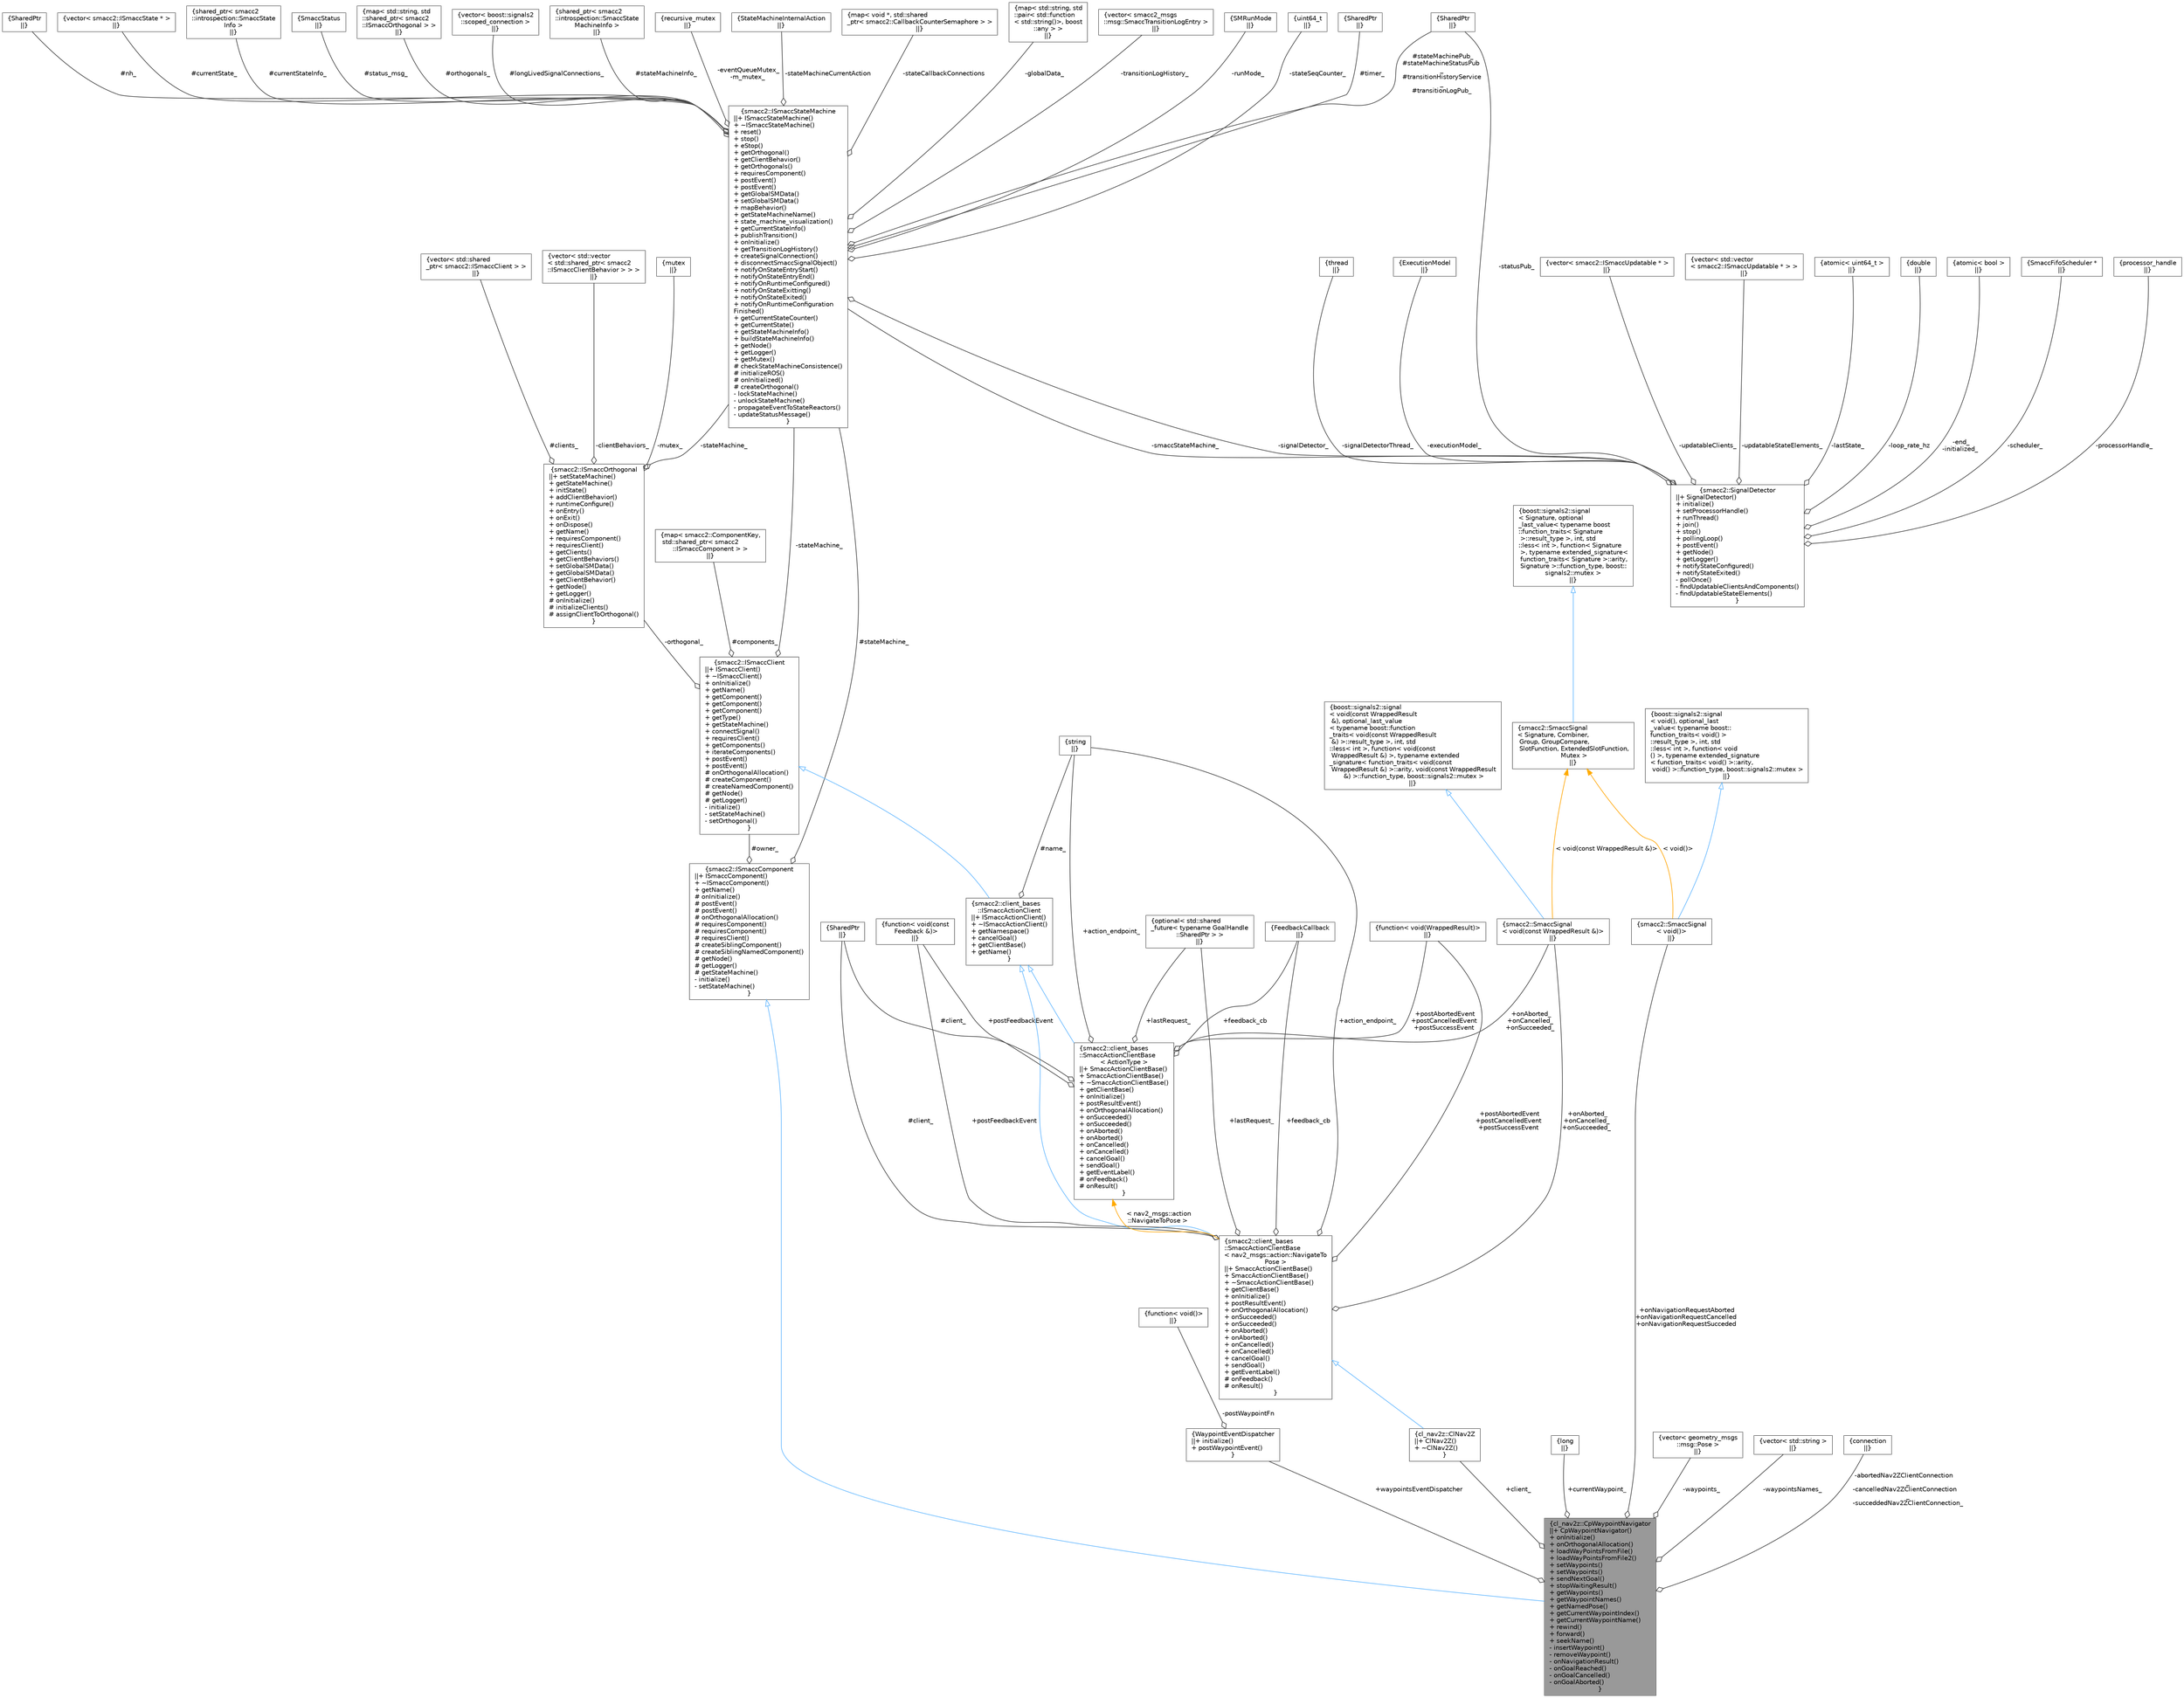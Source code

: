 digraph "cl_nav2z::CpWaypointNavigator"
{
 // LATEX_PDF_SIZE
  bgcolor="transparent";
  edge [fontname=Helvetica,fontsize=10,labelfontname=Helvetica,labelfontsize=10];
  node [fontname=Helvetica,fontsize=10,shape=box,height=0.2,width=0.4];
  Node1 [label="{cl_nav2z::CpWaypointNavigator\n||+ CpWaypointNavigator()\l+ onInitialize()\l+ onOrthogonalAllocation()\l+ loadWayPointsFromFile()\l+ loadWayPointsFromFile2()\l+ setWaypoints()\l+ setWaypoints()\l+ sendNextGoal()\l+ stopWaitingResult()\l+ getWaypoints()\l+ getWaypointNames()\l+ getNamedPose()\l+ getCurrentWaypointIndex()\l+ getCurrentWaypointName()\l+ rewind()\l+ forward()\l+ seekName()\l- insertWaypoint()\l- removeWaypoint()\l- onNavigationResult()\l- onGoalReached()\l- onGoalCancelled()\l- onGoalAborted()\l}",height=0.2,width=0.4,color="gray40", fillcolor="grey60", style="filled", fontcolor="black",tooltip=" "];
  Node2 -> Node1 [dir="back",color="steelblue1",style="solid",arrowtail="onormal"];
  Node2 [label="{smacc2::ISmaccComponent\n||+ ISmaccComponent()\l+ ~ISmaccComponent()\l+ getName()\l# onInitialize()\l# postEvent()\l# postEvent()\l# onOrthogonalAllocation()\l# requiresComponent()\l# requiresComponent()\l# requiresClient()\l# createSiblingComponent()\l# createSiblingNamedComponent()\l# getNode()\l# getLogger()\l# getStateMachine()\l- initialize()\l- setStateMachine()\l}",height=0.2,width=0.4,color="gray40", fillcolor="white", style="filled",URL="$classsmacc2_1_1ISmaccComponent.html",tooltip=" "];
  Node3 -> Node2 [color="grey25",style="solid",label=" #stateMachine_" ,arrowhead="odiamond"];
  Node3 [label="{smacc2::ISmaccStateMachine\n||+ ISmaccStateMachine()\l+ ~ISmaccStateMachine()\l+ reset()\l+ stop()\l+ eStop()\l+ getOrthogonal()\l+ getClientBehavior()\l+ getOrthogonals()\l+ requiresComponent()\l+ postEvent()\l+ postEvent()\l+ getGlobalSMData()\l+ setGlobalSMData()\l+ mapBehavior()\l+ getStateMachineName()\l+ state_machine_visualization()\l+ getCurrentStateInfo()\l+ publishTransition()\l+ onInitialize()\l+ getTransitionLogHistory()\l+ createSignalConnection()\l+ disconnectSmaccSignalObject()\l+ notifyOnStateEntryStart()\l+ notifyOnStateEntryEnd()\l+ notifyOnRuntimeConfigured()\l+ notifyOnStateExitting()\l+ notifyOnStateExited()\l+ notifyOnRuntimeConfiguration\lFinished()\l+ getCurrentStateCounter()\l+ getCurrentState()\l+ getStateMachineInfo()\l+ buildStateMachineInfo()\l+ getNode()\l+ getLogger()\l+ getMutex()\l# checkStateMachineConsistence()\l# initializeROS()\l# onInitialized()\l# createOrthogonal()\l- lockStateMachine()\l- unlockStateMachine()\l- propagateEventToStateReactors()\l- updateStatusMessage()\l}",height=0.2,width=0.4,color="gray40", fillcolor="white", style="filled",URL="$classsmacc2_1_1ISmaccStateMachine.html",tooltip=" "];
  Node4 -> Node3 [color="grey25",style="solid",label=" #nh_" ,arrowhead="odiamond"];
  Node4 [label="{SharedPtr\n||}",height=0.2,width=0.4,color="gray40", fillcolor="white", style="filled",tooltip=" "];
  Node5 -> Node3 [color="grey25",style="solid",label=" #timer_" ,arrowhead="odiamond"];
  Node5 [label="{SharedPtr\n||}",height=0.2,width=0.4,color="gray40", fillcolor="white", style="filled",tooltip=" "];
  Node6 -> Node3 [color="grey25",style="solid",label=" #stateMachinePub_\n#stateMachineStatusPub\l_\n#transitionHistoryService\l_\n#transitionLogPub_" ,arrowhead="odiamond"];
  Node6 [label="{SharedPtr\n||}",height=0.2,width=0.4,color="gray40", fillcolor="white", style="filled",tooltip=" "];
  Node7 -> Node3 [color="grey25",style="solid",label=" #currentState_" ,arrowhead="odiamond"];
  Node7 [label="{vector\< smacc2::ISmaccState * \>\n||}",height=0.2,width=0.4,color="gray40", fillcolor="white", style="filled",tooltip=" "];
  Node8 -> Node3 [color="grey25",style="solid",label=" #currentStateInfo_" ,arrowhead="odiamond"];
  Node8 [label="{shared_ptr\< smacc2\l::introspection::SmaccState\lInfo \>\n||}",height=0.2,width=0.4,color="gray40", fillcolor="white", style="filled",tooltip=" "];
  Node9 -> Node3 [color="grey25",style="solid",label=" #status_msg_" ,arrowhead="odiamond"];
  Node9 [label="{SmaccStatus\n||}",height=0.2,width=0.4,color="gray40", fillcolor="white", style="filled",tooltip=" "];
  Node10 -> Node3 [color="grey25",style="solid",label=" #orthogonals_" ,arrowhead="odiamond"];
  Node10 [label="{map\< std::string, std\l::shared_ptr\< smacc2\l::ISmaccOrthogonal \> \>\n||}",height=0.2,width=0.4,color="gray40", fillcolor="white", style="filled",tooltip=" "];
  Node11 -> Node3 [color="grey25",style="solid",label=" #longLivedSignalConnections_" ,arrowhead="odiamond"];
  Node11 [label="{vector\< boost::signals2\l::scoped_connection \>\n||}",height=0.2,width=0.4,color="gray40", fillcolor="white", style="filled",tooltip=" "];
  Node12 -> Node3 [color="grey25",style="solid",label=" #stateMachineInfo_" ,arrowhead="odiamond"];
  Node12 [label="{shared_ptr\< smacc2\l::introspection::SmaccState\lMachineInfo \>\n||}",height=0.2,width=0.4,color="gray40", fillcolor="white", style="filled",tooltip=" "];
  Node13 -> Node3 [color="grey25",style="solid",label=" -eventQueueMutex_\n-m_mutex_" ,arrowhead="odiamond"];
  Node13 [label="{recursive_mutex\n||}",height=0.2,width=0.4,color="gray40", fillcolor="white", style="filled",tooltip=" "];
  Node14 -> Node3 [color="grey25",style="solid",label=" -stateMachineCurrentAction" ,arrowhead="odiamond"];
  Node14 [label="{StateMachineInternalAction\n||}",height=0.2,width=0.4,color="gray40", fillcolor="white", style="filled",tooltip=" "];
  Node15 -> Node3 [color="grey25",style="solid",label=" -stateCallbackConnections" ,arrowhead="odiamond"];
  Node15 [label="{map\< void *, std::shared\l_ptr\< smacc2::CallbackCounterSemaphore \> \>\n||}",height=0.2,width=0.4,color="gray40", fillcolor="white", style="filled",tooltip=" "];
  Node16 -> Node3 [color="grey25",style="solid",label=" -globalData_" ,arrowhead="odiamond"];
  Node16 [label="{map\< std::string, std\l::pair\< std::function\l\< std::string()\>, boost\l::any \> \>\n||}",height=0.2,width=0.4,color="gray40", fillcolor="white", style="filled",tooltip=" "];
  Node17 -> Node3 [color="grey25",style="solid",label=" -transitionLogHistory_" ,arrowhead="odiamond"];
  Node17 [label="{vector\< smacc2_msgs\l::msg::SmaccTransitionLogEntry \>\n||}",height=0.2,width=0.4,color="gray40", fillcolor="white", style="filled",tooltip=" "];
  Node18 -> Node3 [color="grey25",style="solid",label=" -runMode_" ,arrowhead="odiamond"];
  Node18 [label="{SMRunMode\n||}",height=0.2,width=0.4,color="gray40", fillcolor="white", style="filled",tooltip=" "];
  Node19 -> Node3 [color="grey25",style="solid",label=" -signalDetector_" ,arrowhead="odiamond"];
  Node19 [label="{smacc2::SignalDetector\n||+ SignalDetector()\l+ initialize()\l+ setProcessorHandle()\l+ runThread()\l+ join()\l+ stop()\l+ pollingLoop()\l+ postEvent()\l+ getNode()\l+ getLogger()\l+ notifyStateConfigured()\l+ notifyStateExited()\l- pollOnce()\l- findUpdatableClientsAndComponents()\l- findUpdatableStateElements()\l}",height=0.2,width=0.4,color="gray40", fillcolor="white", style="filled",URL="$classsmacc2_1_1SignalDetector.html",tooltip=" "];
  Node3 -> Node19 [color="grey25",style="solid",label=" -smaccStateMachine_" ,arrowhead="odiamond"];
  Node20 -> Node19 [color="grey25",style="solid",label=" -updatableClients_" ,arrowhead="odiamond"];
  Node20 [label="{vector\< smacc2::ISmaccUpdatable * \>\n||}",height=0.2,width=0.4,color="gray40", fillcolor="white", style="filled",tooltip=" "];
  Node21 -> Node19 [color="grey25",style="solid",label=" -updatableStateElements_" ,arrowhead="odiamond"];
  Node21 [label="{vector\< std::vector\l\< smacc2::ISmaccUpdatable * \> \>\n||}",height=0.2,width=0.4,color="gray40", fillcolor="white", style="filled",tooltip=" "];
  Node22 -> Node19 [color="grey25",style="solid",label=" -lastState_" ,arrowhead="odiamond"];
  Node22 [label="{atomic\< uint64_t \>\n||}",height=0.2,width=0.4,color="gray40", fillcolor="white", style="filled",tooltip=" "];
  Node23 -> Node19 [color="grey25",style="solid",label=" -loop_rate_hz" ,arrowhead="odiamond"];
  Node23 [label="{double\n||}",height=0.2,width=0.4,color="gray40", fillcolor="white", style="filled",tooltip=" "];
  Node24 -> Node19 [color="grey25",style="solid",label=" -end_\n-initialized_" ,arrowhead="odiamond"];
  Node24 [label="{atomic\< bool \>\n||}",height=0.2,width=0.4,color="gray40", fillcolor="white", style="filled",tooltip=" "];
  Node6 -> Node19 [color="grey25",style="solid",label=" -statusPub_" ,arrowhead="odiamond"];
  Node25 -> Node19 [color="grey25",style="solid",label=" -scheduler_" ,arrowhead="odiamond"];
  Node25 [label="{SmaccFifoScheduler *\n||}",height=0.2,width=0.4,color="gray40", fillcolor="white", style="filled",tooltip=" "];
  Node26 -> Node19 [color="grey25",style="solid",label=" -processorHandle_" ,arrowhead="odiamond"];
  Node26 [label="{processor_handle\n||}",height=0.2,width=0.4,color="gray40", fillcolor="white", style="filled",tooltip=" "];
  Node27 -> Node19 [color="grey25",style="solid",label=" -signalDetectorThread_" ,arrowhead="odiamond"];
  Node27 [label="{thread\n||}",height=0.2,width=0.4,color="gray40", fillcolor="white", style="filled",tooltip=" "];
  Node28 -> Node19 [color="grey25",style="solid",label=" -executionModel_" ,arrowhead="odiamond"];
  Node28 [label="{ExecutionModel\n||}",height=0.2,width=0.4,color="gray40", fillcolor="white", style="filled",tooltip=" "];
  Node29 -> Node3 [color="grey25",style="solid",label=" -stateSeqCounter_" ,arrowhead="odiamond"];
  Node29 [label="{uint64_t\n||}",height=0.2,width=0.4,color="gray40", fillcolor="white", style="filled",tooltip=" "];
  Node30 -> Node2 [color="grey25",style="solid",label=" #owner_" ,arrowhead="odiamond"];
  Node30 [label="{smacc2::ISmaccClient\n||+ ISmaccClient()\l+ ~ISmaccClient()\l+ onInitialize()\l+ getName()\l+ getComponent()\l+ getComponent()\l+ getComponent()\l+ getType()\l+ getStateMachine()\l+ connectSignal()\l+ requiresClient()\l+ getComponents()\l+ iterateComponents()\l+ postEvent()\l+ postEvent()\l# onOrthogonalAllocation()\l# createComponent()\l# createNamedComponent()\l# getNode()\l# getLogger()\l- initialize()\l- setStateMachine()\l- setOrthogonal()\l}",height=0.2,width=0.4,color="gray40", fillcolor="white", style="filled",URL="$classsmacc2_1_1ISmaccClient.html",tooltip=" "];
  Node31 -> Node30 [color="grey25",style="solid",label=" #components_" ,arrowhead="odiamond"];
  Node31 [label="{map\< smacc2::ComponentKey,\l std::shared_ptr\< smacc2\l::ISmaccComponent \> \>\n||}",height=0.2,width=0.4,color="gray40", fillcolor="white", style="filled",tooltip=" "];
  Node3 -> Node30 [color="grey25",style="solid",label=" -stateMachine_" ,arrowhead="odiamond"];
  Node32 -> Node30 [color="grey25",style="solid",label=" -orthogonal_" ,arrowhead="odiamond"];
  Node32 [label="{smacc2::ISmaccOrthogonal\n||+ setStateMachine()\l+ getStateMachine()\l+ initState()\l+ addClientBehavior()\l+ runtimeConfigure()\l+ onEntry()\l+ onExit()\l+ onDispose()\l+ getName()\l+ requiresComponent()\l+ requiresClient()\l+ getClients()\l+ getClientBehaviors()\l+ setGlobalSMData()\l+ getGlobalSMData()\l+ getClientBehavior()\l+ getNode()\l+ getLogger()\l# onInitialize()\l# initializeClients()\l# assignClientToOrthogonal()\l}",height=0.2,width=0.4,color="gray40", fillcolor="white", style="filled",URL="$classsmacc2_1_1ISmaccOrthogonal.html",tooltip=" "];
  Node33 -> Node32 [color="grey25",style="solid",label=" #clients_" ,arrowhead="odiamond"];
  Node33 [label="{vector\< std::shared\l_ptr\< smacc2::ISmaccClient \> \>\n||}",height=0.2,width=0.4,color="gray40", fillcolor="white", style="filled",tooltip=" "];
  Node3 -> Node32 [color="grey25",style="solid",label=" -stateMachine_" ,arrowhead="odiamond"];
  Node34 -> Node32 [color="grey25",style="solid",label=" -clientBehaviors_" ,arrowhead="odiamond"];
  Node34 [label="{vector\< std::vector\l\< std::shared_ptr\< smacc2\l::ISmaccClientBehavior \> \> \>\n||}",height=0.2,width=0.4,color="gray40", fillcolor="white", style="filled",tooltip=" "];
  Node35 -> Node32 [color="grey25",style="solid",label=" -mutex_" ,arrowhead="odiamond"];
  Node35 [label="{mutex\n||}",height=0.2,width=0.4,color="gray40", fillcolor="white", style="filled",tooltip=" "];
  Node36 -> Node1 [color="grey25",style="solid",label=" +waypointsEventDispatcher" ,arrowhead="odiamond"];
  Node36 [label="{WaypointEventDispatcher\n||+ initialize()\l+ postWaypointEvent()\l}",height=0.2,width=0.4,color="gray40", fillcolor="white", style="filled",URL="$classWaypointEventDispatcher.html",tooltip=" "];
  Node37 -> Node36 [color="grey25",style="solid",label=" -postWaypointFn" ,arrowhead="odiamond"];
  Node37 [label="{function\< void()\>\n||}",height=0.2,width=0.4,color="gray40", fillcolor="white", style="filled",tooltip=" "];
  Node38 -> Node1 [color="grey25",style="solid",label=" +client_" ,arrowhead="odiamond"];
  Node38 [label="{cl_nav2z::ClNav2Z\n||+ ClNav2Z()\l+ ~ClNav2Z()\l}",height=0.2,width=0.4,color="gray40", fillcolor="white", style="filled",URL="$classcl__nav2z_1_1ClNav2Z.html",tooltip=" "];
  Node39 -> Node38 [dir="back",color="steelblue1",style="solid",arrowtail="onormal"];
  Node39 [label="{smacc2::client_bases\l::SmaccActionClientBase\l\< nav2_msgs::action::NavigateTo\lPose \>\n||+ SmaccActionClientBase()\l+ SmaccActionClientBase()\l+ ~SmaccActionClientBase()\l+ getClientBase()\l+ onInitialize()\l+ postResultEvent()\l+ onOrthogonalAllocation()\l+ onSucceeded()\l+ onSucceeded()\l+ onAborted()\l+ onAborted()\l+ onCancelled()\l+ onCancelled()\l+ cancelGoal()\l+ sendGoal()\l+ getEventLabel()\l# onFeedback()\l# onResult()\l}",height=0.2,width=0.4,color="gray40", fillcolor="white", style="filled",URL="$classsmacc2_1_1client__bases_1_1SmaccActionClientBase.html",tooltip=" "];
  Node40 -> Node39 [dir="back",color="steelblue1",style="solid",arrowtail="onormal"];
  Node40 [label="{smacc2::client_bases\l::ISmaccActionClient\n||+ ISmaccActionClient()\l+ ~ISmaccActionClient()\l+ getNamespace()\l+ cancelGoal()\l+ getClientBase()\l+ getName()\l}",height=0.2,width=0.4,color="gray40", fillcolor="white", style="filled",URL="$classsmacc2_1_1client__bases_1_1ISmaccActionClient.html",tooltip=" "];
  Node30 -> Node40 [dir="back",color="steelblue1",style="solid",arrowtail="onormal"];
  Node41 -> Node40 [color="grey25",style="solid",label=" #name_" ,arrowhead="odiamond"];
  Node41 [label="{string\n||}",height=0.2,width=0.4,color="gray40", fillcolor="white", style="filled",tooltip=" "];
  Node41 -> Node39 [color="grey25",style="solid",label=" +action_endpoint_" ,arrowhead="odiamond"];
  Node42 -> Node39 [color="grey25",style="solid",label=" +lastRequest_" ,arrowhead="odiamond"];
  Node42 [label="{optional\< std::shared\l_future\< typename GoalHandle\l::SharedPtr \> \>\n||}",height=0.2,width=0.4,color="gray40", fillcolor="white", style="filled",tooltip=" "];
  Node43 -> Node39 [color="grey25",style="solid",label=" +onAborted_\n+onCancelled_\n+onSucceeded_" ,arrowhead="odiamond"];
  Node43 [label="{smacc2::SmaccSignal\l\< void(const WrappedResult &)\>\n||}",height=0.2,width=0.4,color="gray40", fillcolor="white", style="filled",URL="$classsmacc2_1_1SmaccSignal.html",tooltip=" "];
  Node44 -> Node43 [dir="back",color="steelblue1",style="solid",arrowtail="onormal"];
  Node44 [label="{boost::signals2::signal\l\< void(const WrappedResult\l &), optional_last_value\l\< typename boost::function\l_traits\< void(const WrappedResult\l &) \>::result_type \>, int, std\l::less\< int \>, function\< void(const\l WrappedResult &) \>, typename extended\l_signature\< function_traits\< void(const\l WrappedResult &) \>::arity, void(const WrappedResult\l &) \>::function_type, boost::signals2::mutex \>\n||}",height=0.2,width=0.4,color="gray40", fillcolor="white", style="filled",tooltip=" "];
  Node45 -> Node43 [dir="back",color="orange",style="solid",label=" \< void(const WrappedResult &)\>" ];
  Node45 [label="{smacc2::SmaccSignal\l\< Signature, Combiner,\l Group, GroupCompare,\l SlotFunction, ExtendedSlotFunction,\l Mutex \>\n||}",height=0.2,width=0.4,color="gray40", fillcolor="white", style="filled",URL="$classsmacc2_1_1SmaccSignal.html",tooltip=" "];
  Node46 -> Node45 [dir="back",color="steelblue1",style="solid",arrowtail="onormal"];
  Node46 [label="{boost::signals2::signal\l\< Signature, optional\l_last_value\< typename boost\l::function_traits\< Signature\l \>::result_type \>, int, std\l::less\< int \>, function\< Signature\l \>, typename extended_signature\<\l function_traits\< Signature \>::arity,\l Signature \>::function_type, boost::\lsignals2::mutex \>\n||}",height=0.2,width=0.4,color="gray40", fillcolor="white", style="filled",tooltip=" "];
  Node47 -> Node39 [color="grey25",style="solid",label=" +postAbortedEvent\n+postCancelledEvent\n+postSuccessEvent" ,arrowhead="odiamond"];
  Node47 [label="{function\< void(WrappedResult)\>\n||}",height=0.2,width=0.4,color="gray40", fillcolor="white", style="filled",tooltip=" "];
  Node48 -> Node39 [color="grey25",style="solid",label=" +postFeedbackEvent" ,arrowhead="odiamond"];
  Node48 [label="{function\< void(const\l Feedback &)\>\n||}",height=0.2,width=0.4,color="gray40", fillcolor="white", style="filled",tooltip=" "];
  Node49 -> Node39 [color="grey25",style="solid",label=" +feedback_cb" ,arrowhead="odiamond"];
  Node49 [label="{FeedbackCallback\n||}",height=0.2,width=0.4,color="gray40", fillcolor="white", style="filled",tooltip=" "];
  Node50 -> Node39 [color="grey25",style="solid",label=" #client_" ,arrowhead="odiamond"];
  Node50 [label="{SharedPtr\n||}",height=0.2,width=0.4,color="gray40", fillcolor="white", style="filled",tooltip=" "];
  Node51 -> Node39 [dir="back",color="orange",style="solid",label=" \< nav2_msgs::action\l::NavigateToPose \>" ];
  Node51 [label="{smacc2::client_bases\l::SmaccActionClientBase\l\< ActionType \>\n||+ SmaccActionClientBase()\l+ SmaccActionClientBase()\l+ ~SmaccActionClientBase()\l+ getClientBase()\l+ onInitialize()\l+ postResultEvent()\l+ onOrthogonalAllocation()\l+ onSucceeded()\l+ onSucceeded()\l+ onAborted()\l+ onAborted()\l+ onCancelled()\l+ onCancelled()\l+ cancelGoal()\l+ sendGoal()\l+ getEventLabel()\l# onFeedback()\l# onResult()\l}",height=0.2,width=0.4,color="gray40", fillcolor="white", style="filled",URL="$classsmacc2_1_1client__bases_1_1SmaccActionClientBase.html",tooltip=" "];
  Node40 -> Node51 [dir="back",color="steelblue1",style="solid",arrowtail="onormal"];
  Node41 -> Node51 [color="grey25",style="solid",label=" +action_endpoint_" ,arrowhead="odiamond"];
  Node42 -> Node51 [color="grey25",style="solid",label=" +lastRequest_" ,arrowhead="odiamond"];
  Node43 -> Node51 [color="grey25",style="solid",label=" +onAborted_\n+onCancelled_\n+onSucceeded_" ,arrowhead="odiamond"];
  Node47 -> Node51 [color="grey25",style="solid",label=" +postAbortedEvent\n+postCancelledEvent\n+postSuccessEvent" ,arrowhead="odiamond"];
  Node48 -> Node51 [color="grey25",style="solid",label=" +postFeedbackEvent" ,arrowhead="odiamond"];
  Node49 -> Node51 [color="grey25",style="solid",label=" +feedback_cb" ,arrowhead="odiamond"];
  Node50 -> Node51 [color="grey25",style="solid",label=" #client_" ,arrowhead="odiamond"];
  Node52 -> Node1 [color="grey25",style="solid",label=" +currentWaypoint_" ,arrowhead="odiamond"];
  Node52 [label="{long\n||}",height=0.2,width=0.4,color="gray40", fillcolor="white", style="filled",tooltip=" "];
  Node53 -> Node1 [color="grey25",style="solid",label=" +onNavigationRequestAborted\n+onNavigationRequestCancelled\n+onNavigationRequestSucceded" ,arrowhead="odiamond"];
  Node53 [label="{smacc2::SmaccSignal\l\< void()\>\n||}",height=0.2,width=0.4,color="gray40", fillcolor="white", style="filled",URL="$classsmacc2_1_1SmaccSignal.html",tooltip=" "];
  Node54 -> Node53 [dir="back",color="steelblue1",style="solid",arrowtail="onormal"];
  Node54 [label="{boost::signals2::signal\l\< void(), optional_last\l_value\< typename boost::\lfunction_traits\< void() \>\l::result_type \>, int, std\l::less\< int \>, function\< void\l() \>, typename extended_signature\l\< function_traits\< void() \>::arity,\l void() \>::function_type, boost::signals2::mutex \>\n||}",height=0.2,width=0.4,color="gray40", fillcolor="white", style="filled",tooltip=" "];
  Node45 -> Node53 [dir="back",color="orange",style="solid",label=" \< void()\>" ];
  Node55 -> Node1 [color="grey25",style="solid",label=" -waypoints_" ,arrowhead="odiamond"];
  Node55 [label="{vector\< geometry_msgs\l::msg::Pose \>\n||}",height=0.2,width=0.4,color="gray40", fillcolor="white", style="filled",tooltip=" "];
  Node56 -> Node1 [color="grey25",style="solid",label=" -waypointsNames_" ,arrowhead="odiamond"];
  Node56 [label="{vector\< std::string \>\n||}",height=0.2,width=0.4,color="gray40", fillcolor="white", style="filled",tooltip=" "];
  Node57 -> Node1 [color="grey25",style="solid",label=" -abortedNav2ZClientConnection\l_\n-cancelledNav2ZClientConnection\l_\n-succeddedNav2ZClientConnection_" ,arrowhead="odiamond"];
  Node57 [label="{connection\n||}",height=0.2,width=0.4,color="gray40", fillcolor="white", style="filled",tooltip=" "];
}
